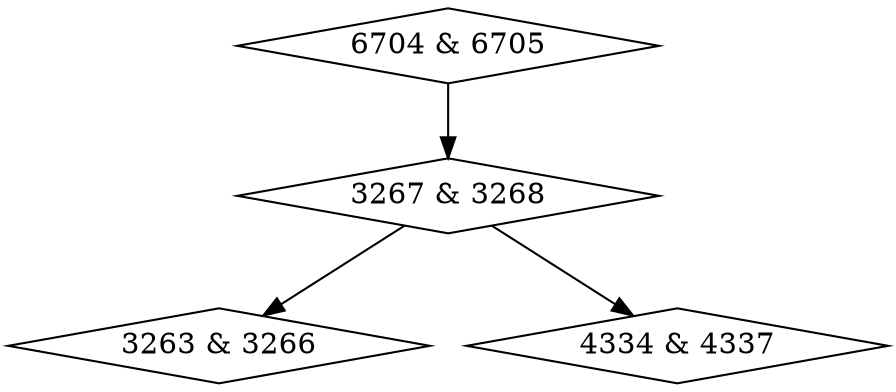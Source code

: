 digraph {
0 [label = "3263 & 3266", shape = diamond];
1 [label = "3267 & 3268", shape = diamond];
2 [label = "4334 & 4337", shape = diamond];
3 [label = "6704 & 6705", shape = diamond];
1->0;
1->2;
3->1;
}
